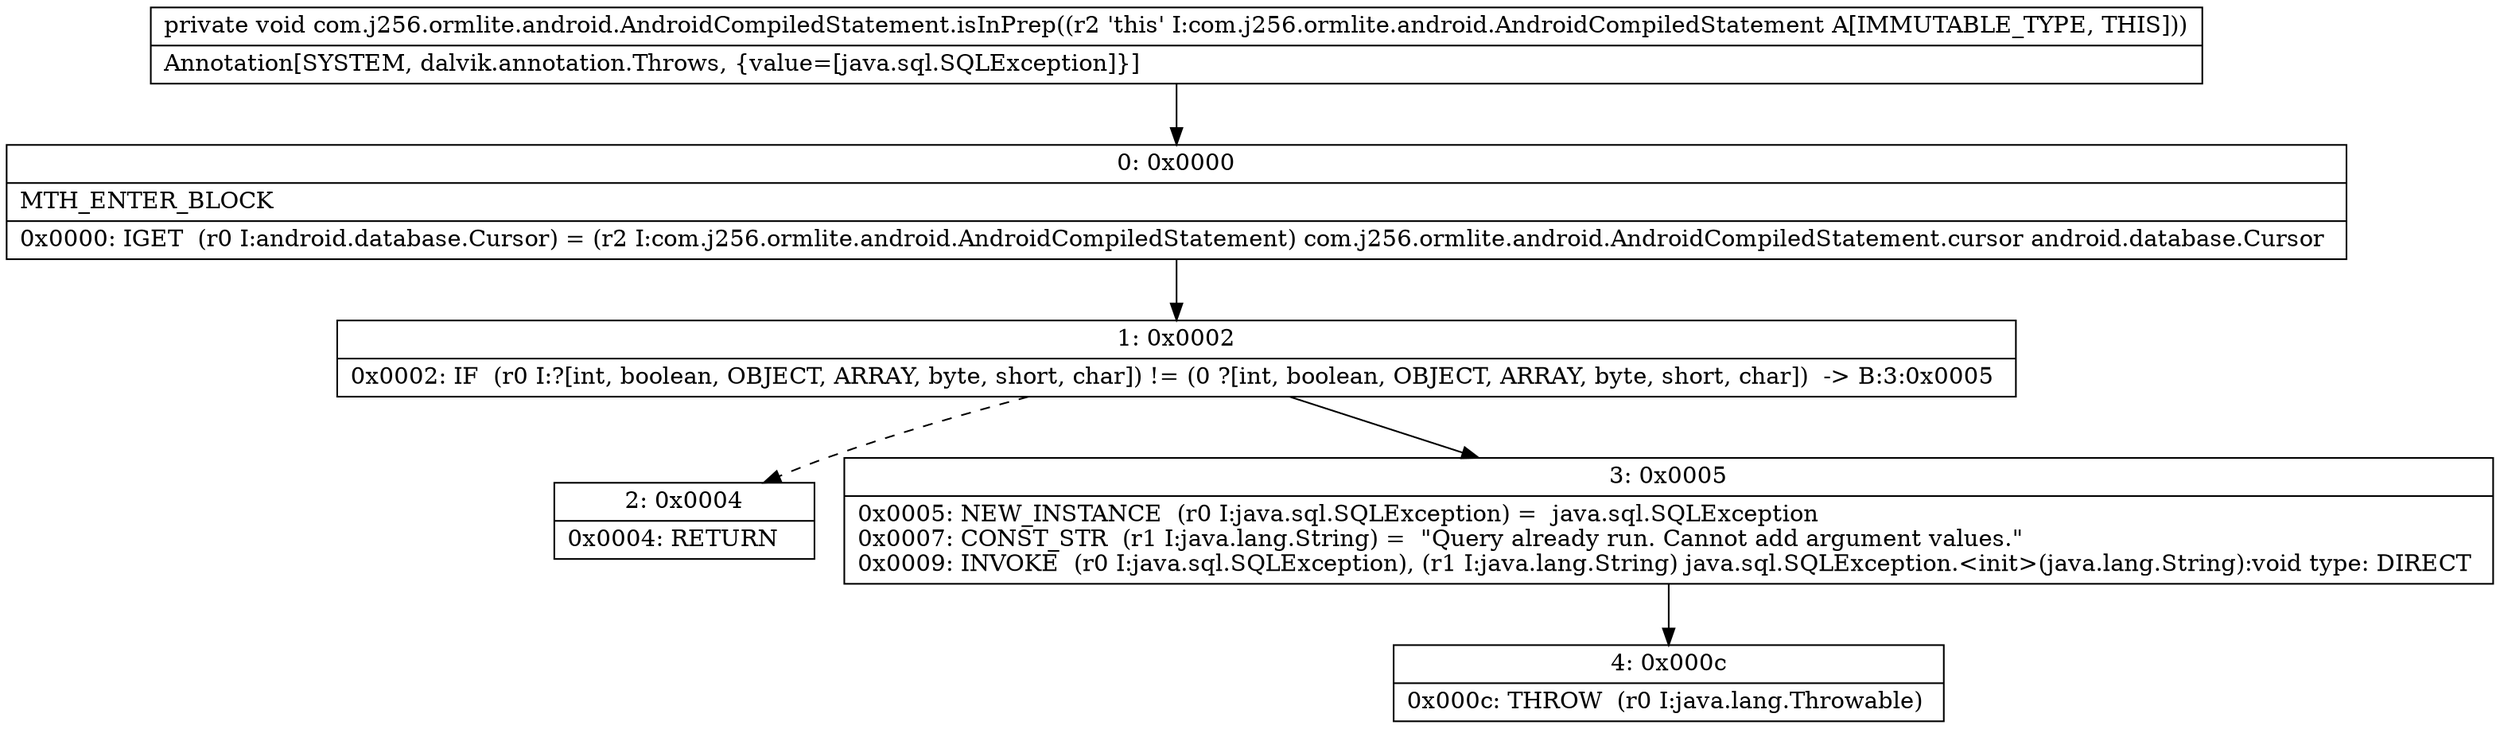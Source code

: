 digraph "CFG forcom.j256.ormlite.android.AndroidCompiledStatement.isInPrep()V" {
Node_0 [shape=record,label="{0\:\ 0x0000|MTH_ENTER_BLOCK\l|0x0000: IGET  (r0 I:android.database.Cursor) = (r2 I:com.j256.ormlite.android.AndroidCompiledStatement) com.j256.ormlite.android.AndroidCompiledStatement.cursor android.database.Cursor \l}"];
Node_1 [shape=record,label="{1\:\ 0x0002|0x0002: IF  (r0 I:?[int, boolean, OBJECT, ARRAY, byte, short, char]) != (0 ?[int, boolean, OBJECT, ARRAY, byte, short, char])  \-\> B:3:0x0005 \l}"];
Node_2 [shape=record,label="{2\:\ 0x0004|0x0004: RETURN   \l}"];
Node_3 [shape=record,label="{3\:\ 0x0005|0x0005: NEW_INSTANCE  (r0 I:java.sql.SQLException) =  java.sql.SQLException \l0x0007: CONST_STR  (r1 I:java.lang.String) =  \"Query already run. Cannot add argument values.\" \l0x0009: INVOKE  (r0 I:java.sql.SQLException), (r1 I:java.lang.String) java.sql.SQLException.\<init\>(java.lang.String):void type: DIRECT \l}"];
Node_4 [shape=record,label="{4\:\ 0x000c|0x000c: THROW  (r0 I:java.lang.Throwable) \l}"];
MethodNode[shape=record,label="{private void com.j256.ormlite.android.AndroidCompiledStatement.isInPrep((r2 'this' I:com.j256.ormlite.android.AndroidCompiledStatement A[IMMUTABLE_TYPE, THIS]))  | Annotation[SYSTEM, dalvik.annotation.Throws, \{value=[java.sql.SQLException]\}]\l}"];
MethodNode -> Node_0;
Node_0 -> Node_1;
Node_1 -> Node_2[style=dashed];
Node_1 -> Node_3;
Node_3 -> Node_4;
}

